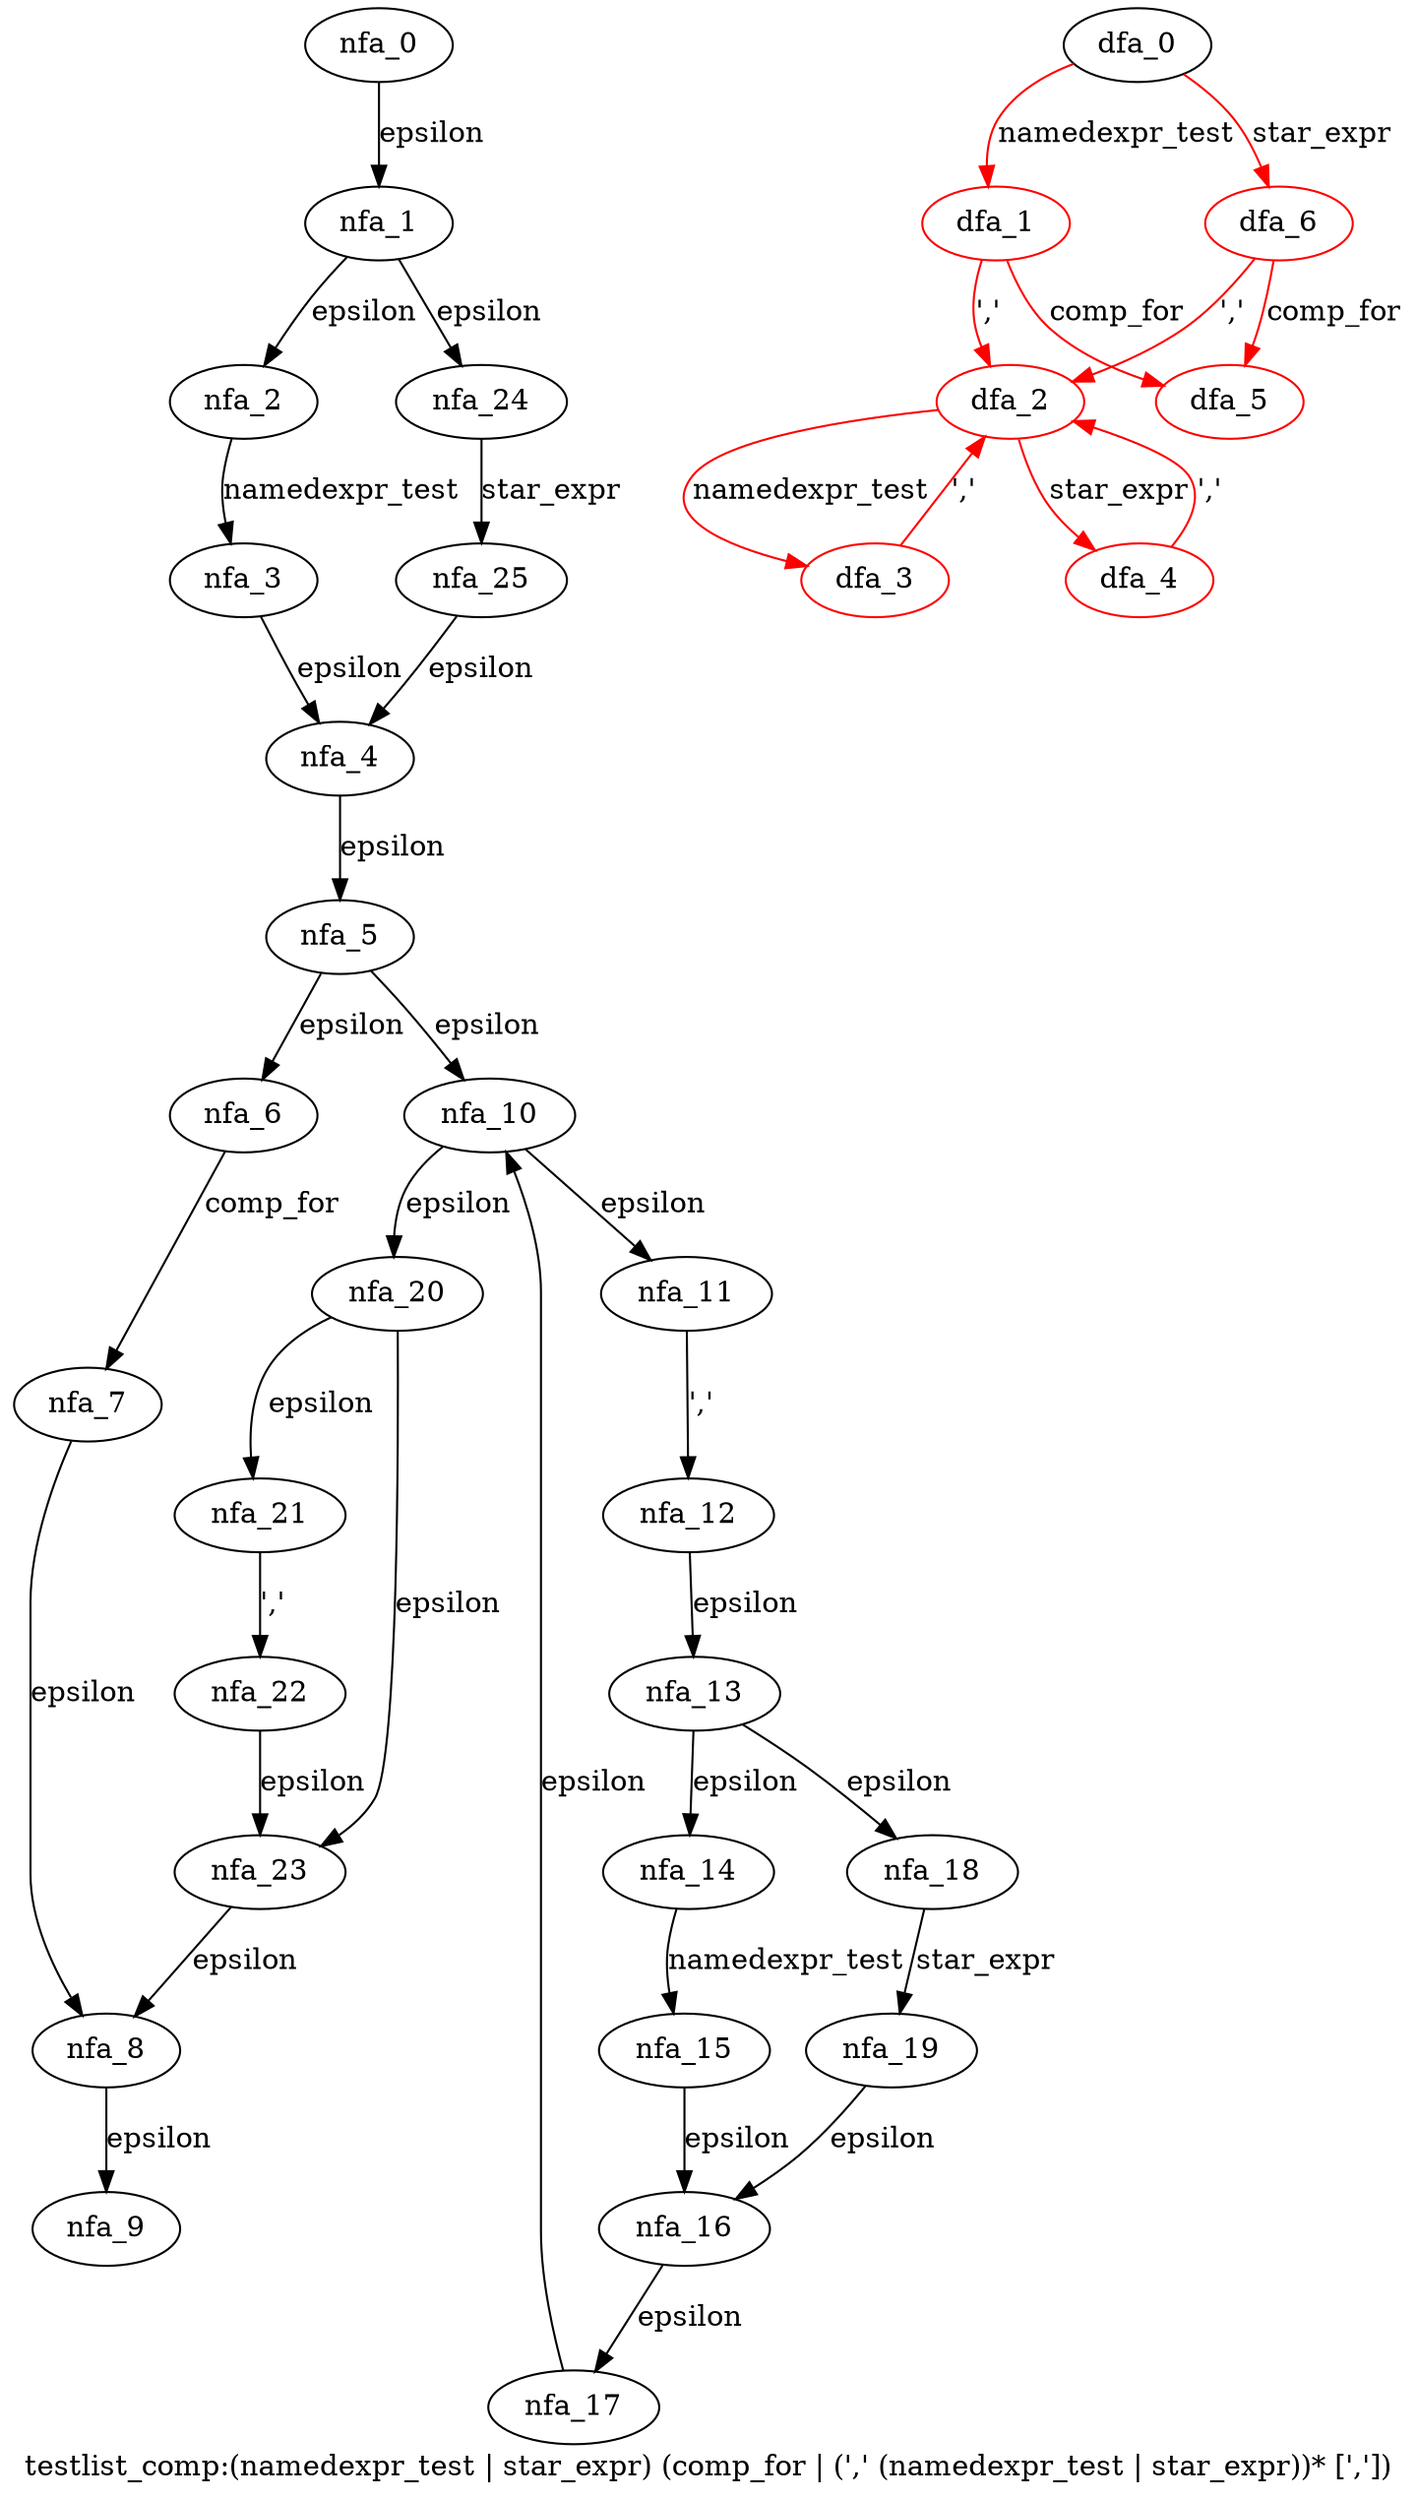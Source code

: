 digraph testlist_comp {
 graph[label="testlist_comp:(namedexpr_test | star_expr) (comp_for | (',' (namedexpr_test | star_expr))* [','])"]
 subgraph testlist_comp_nfa {
  nfa_0->nfa_1[label="epsilon"]
  nfa_1->nfa_2[label="epsilon"]
  nfa_2->nfa_3[label="namedexpr_test"]
  nfa_3->nfa_4[label="epsilon"]
  nfa_4->nfa_5[label="epsilon"]
  nfa_5->nfa_6[label="epsilon"]
  nfa_6->nfa_7[label="comp_for"]
  nfa_7->nfa_8[label="epsilon"]
  nfa_8->nfa_9[label="epsilon"]
  nfa_5->nfa_10[label="epsilon"]
  nfa_10->nfa_11[label="epsilon"]
  nfa_11->nfa_12[label="','"]
  nfa_12->nfa_13[label="epsilon"]
  nfa_13->nfa_14[label="epsilon"]
  nfa_14->nfa_15[label="namedexpr_test"]
  nfa_15->nfa_16[label="epsilon"]
  nfa_16->nfa_17[label="epsilon"]
  nfa_17->nfa_10[label="epsilon"]
  nfa_13->nfa_18[label="epsilon"]
  nfa_18->nfa_19[label="star_expr"]
  nfa_19->nfa_16[label="epsilon"]
  nfa_10->nfa_20[label="epsilon"]
  nfa_20->nfa_21[label="epsilon"]
  nfa_21->nfa_22[label="','"]
  nfa_22->nfa_23[label="epsilon"]
  nfa_23->nfa_8[label="epsilon"]
  nfa_20->nfa_23[label="epsilon"]
  nfa_1->nfa_24[label="epsilon"]
  nfa_24->nfa_25[label="star_expr"]
  nfa_25->nfa_4[label="epsilon"]
  }
 subgraph testlist_comp_dfa {
  dfa_0->dfa_1[label="namedexpr_test",color=red]
  dfa_1->dfa_2[label="','",color=red]
  dfa_2->dfa_3[label="namedexpr_test",color=red]
  dfa_3->dfa_2[label="','",color=red]
  dfa_2->dfa_4[label="star_expr",color=red]
  dfa_4->dfa_2[label="','",color=red]
  dfa_1->dfa_5[label="comp_for",color=red]
  dfa_0->dfa_6[label="star_expr",color=red]
  dfa_6->dfa_2[label="','",color=red]
  dfa_6->dfa_5[label="comp_for",color=red]
  dfa_1[color=red]
  dfa_2[color=red]
  dfa_3[color=red]
  dfa_4[color=red]
  dfa_5[color=red]
  dfa_6[color=red]
  }
}
